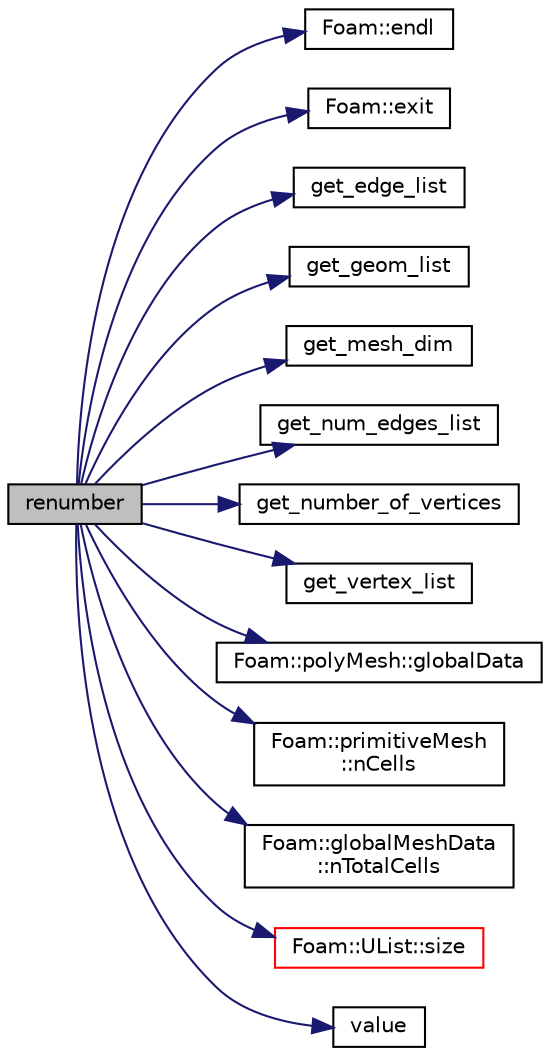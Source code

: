 digraph "renumber"
{
  bgcolor="transparent";
  edge [fontname="Helvetica",fontsize="10",labelfontname="Helvetica",labelfontsize="10"];
  node [fontname="Helvetica",fontsize="10",shape=record];
  rankdir="LR";
  Node1 [label="renumber",height=0.2,width=0.4,color="black", fillcolor="grey75", style="filled" fontcolor="black"];
  Node1 -> Node2 [color="midnightblue",fontsize="10",style="solid",fontname="Helvetica"];
  Node2 [label="Foam::endl",height=0.2,width=0.4,color="black",URL="$namespaceFoam.html#a2db8fe02a0d3909e9351bb4275b23ce4",tooltip="Add newline and flush stream. "];
  Node1 -> Node3 [color="midnightblue",fontsize="10",style="solid",fontname="Helvetica"];
  Node3 [label="Foam::exit",height=0.2,width=0.4,color="black",URL="$namespaceFoam.html#a06ca7250d8e89caf05243ec094843642"];
  Node1 -> Node4 [color="midnightblue",fontsize="10",style="solid",fontname="Helvetica"];
  Node4 [label="get_edge_list",height=0.2,width=0.4,color="black",URL="$zoltanRenumber_8C.html#ab8d5c21e20f8006d17bbfdd9749b8b86"];
  Node1 -> Node5 [color="midnightblue",fontsize="10",style="solid",fontname="Helvetica"];
  Node5 [label="get_geom_list",height=0.2,width=0.4,color="black",URL="$zoltanRenumber_8C.html#a0bed30ccd3cd22e31f2d5064fb405dec"];
  Node1 -> Node6 [color="midnightblue",fontsize="10",style="solid",fontname="Helvetica"];
  Node6 [label="get_mesh_dim",height=0.2,width=0.4,color="black",URL="$zoltanRenumber_8C.html#a750fa2e3f44e92bd343baa8844354ed0"];
  Node1 -> Node7 [color="midnightblue",fontsize="10",style="solid",fontname="Helvetica"];
  Node7 [label="get_num_edges_list",height=0.2,width=0.4,color="black",URL="$zoltanRenumber_8C.html#ac842d2c8f50b00e510c822eb92eb0d66"];
  Node1 -> Node8 [color="midnightblue",fontsize="10",style="solid",fontname="Helvetica"];
  Node8 [label="get_number_of_vertices",height=0.2,width=0.4,color="black",URL="$zoltanRenumber_8C.html#a4f8867e81f06c917be5be7eecd020df2"];
  Node1 -> Node9 [color="midnightblue",fontsize="10",style="solid",fontname="Helvetica"];
  Node9 [label="get_vertex_list",height=0.2,width=0.4,color="black",URL="$zoltanRenumber_8C.html#ae08139be117f386b5e7d8901371e270a"];
  Node1 -> Node10 [color="midnightblue",fontsize="10",style="solid",fontname="Helvetica"];
  Node10 [label="Foam::polyMesh::globalData",height=0.2,width=0.4,color="black",URL="$classFoam_1_1polyMesh.html#ad152d9d2d71b7bb6ab77c5ef580cb8ee",tooltip="Return parallel info. "];
  Node1 -> Node11 [color="midnightblue",fontsize="10",style="solid",fontname="Helvetica"];
  Node11 [label="Foam::primitiveMesh\l::nCells",height=0.2,width=0.4,color="black",URL="$classFoam_1_1primitiveMesh.html#a64b8b46474949f76335a2cbacc8d823f",tooltip="Number of mesh cells. "];
  Node1 -> Node12 [color="midnightblue",fontsize="10",style="solid",fontname="Helvetica"];
  Node12 [label="Foam::globalMeshData\l::nTotalCells",height=0.2,width=0.4,color="black",URL="$classFoam_1_1globalMeshData.html#a0c74afe8b415da10b6dd87d084d79b7f",tooltip="Return total number of cells in decomposed mesh. "];
  Node1 -> Node13 [color="midnightblue",fontsize="10",style="solid",fontname="Helvetica"];
  Node13 [label="Foam::UList::size",height=0.2,width=0.4,color="red",URL="$classFoam_1_1UList.html#afee03bfededf699921815b2bf3c41e35",tooltip="Override size to be inconsistent with allocated storage. "];
  Node1 -> Node14 [color="midnightblue",fontsize="10",style="solid",fontname="Helvetica"];
  Node14 [label="value",height=0.2,width=0.4,color="black",URL="$StCorr_8H.html#a7f851d6ccb9cf41e28285ce3b75e11df"];
}
